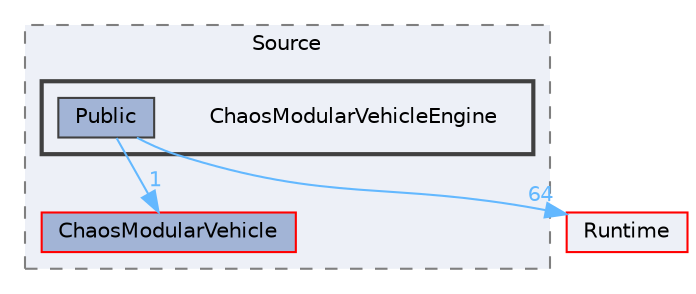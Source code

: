 digraph "ChaosModularVehicleEngine"
{
 // INTERACTIVE_SVG=YES
 // LATEX_PDF_SIZE
  bgcolor="transparent";
  edge [fontname=Helvetica,fontsize=10,labelfontname=Helvetica,labelfontsize=10];
  node [fontname=Helvetica,fontsize=10,shape=box,height=0.2,width=0.4];
  compound=true
  subgraph clusterdir_4751e455d5b97d47a4baa9a77378b042 {
    graph [ bgcolor="#edf0f7", pencolor="grey50", label="Source", fontname=Helvetica,fontsize=10 style="filled,dashed", URL="dir_4751e455d5b97d47a4baa9a77378b042.html",tooltip=""]
  dir_7d8db0f7da87328fdb0f138308050f68 [label="ChaosModularVehicle", fillcolor="#a2b4d6", color="red", style="filled", URL="dir_7d8db0f7da87328fdb0f138308050f68.html",tooltip=""];
  subgraph clusterdir_5671a0554cb4a61401bdf50be543db36 {
    graph [ bgcolor="#edf0f7", pencolor="grey25", label="", fontname=Helvetica,fontsize=10 style="filled,bold", URL="dir_5671a0554cb4a61401bdf50be543db36.html",tooltip=""]
    dir_5671a0554cb4a61401bdf50be543db36 [shape=plaintext, label="ChaosModularVehicleEngine"];
  dir_942594ef25c69a4d0b088ecd81211ab6 [label="Public", fillcolor="#a2b4d6", color="grey25", style="filled", URL="dir_942594ef25c69a4d0b088ecd81211ab6.html",tooltip=""];
  }
  }
  dir_7536b172fbd480bfd146a1b1acd6856b [label="Runtime", fillcolor="#edf0f7", color="red", style="filled", URL="dir_7536b172fbd480bfd146a1b1acd6856b.html",tooltip=""];
  dir_942594ef25c69a4d0b088ecd81211ab6->dir_7536b172fbd480bfd146a1b1acd6856b [headlabel="64", labeldistance=1.5 headhref="dir_000803_000984.html" href="dir_000803_000984.html" color="steelblue1" fontcolor="steelblue1"];
  dir_942594ef25c69a4d0b088ecd81211ab6->dir_7d8db0f7da87328fdb0f138308050f68 [headlabel="1", labeldistance=1.5 headhref="dir_000803_000150.html" href="dir_000803_000150.html" color="steelblue1" fontcolor="steelblue1"];
}
